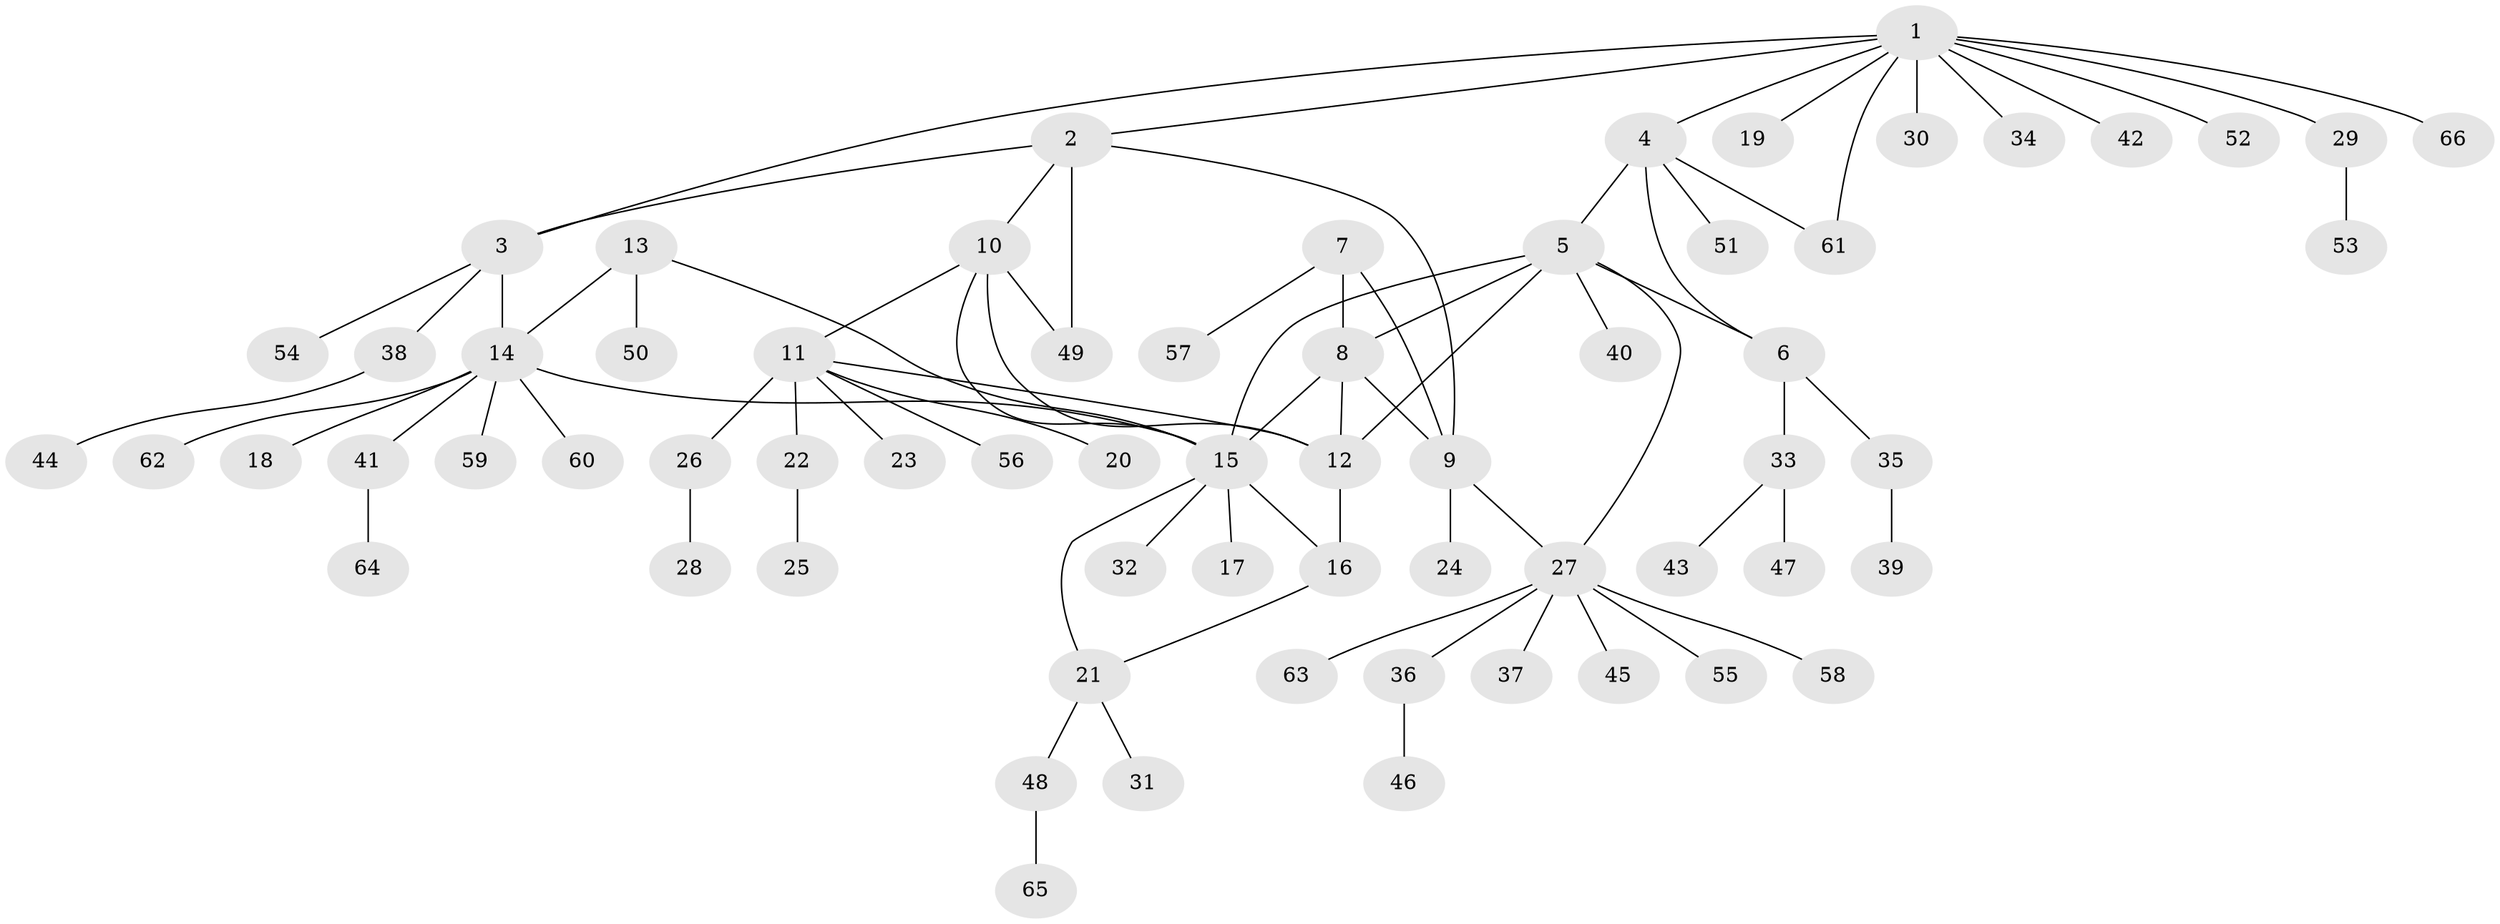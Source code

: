 // Generated by graph-tools (version 1.1) at 2025/16/03/09/25 04:16:10]
// undirected, 66 vertices, 81 edges
graph export_dot {
graph [start="1"]
  node [color=gray90,style=filled];
  1;
  2;
  3;
  4;
  5;
  6;
  7;
  8;
  9;
  10;
  11;
  12;
  13;
  14;
  15;
  16;
  17;
  18;
  19;
  20;
  21;
  22;
  23;
  24;
  25;
  26;
  27;
  28;
  29;
  30;
  31;
  32;
  33;
  34;
  35;
  36;
  37;
  38;
  39;
  40;
  41;
  42;
  43;
  44;
  45;
  46;
  47;
  48;
  49;
  50;
  51;
  52;
  53;
  54;
  55;
  56;
  57;
  58;
  59;
  60;
  61;
  62;
  63;
  64;
  65;
  66;
  1 -- 2;
  1 -- 3;
  1 -- 4;
  1 -- 19;
  1 -- 29;
  1 -- 30;
  1 -- 34;
  1 -- 42;
  1 -- 52;
  1 -- 61;
  1 -- 66;
  2 -- 3;
  2 -- 9;
  2 -- 10;
  2 -- 49;
  3 -- 14;
  3 -- 38;
  3 -- 54;
  4 -- 5;
  4 -- 6;
  4 -- 51;
  4 -- 61;
  5 -- 6;
  5 -- 8;
  5 -- 12;
  5 -- 15;
  5 -- 27;
  5 -- 40;
  6 -- 33;
  6 -- 35;
  7 -- 8;
  7 -- 9;
  7 -- 57;
  8 -- 9;
  8 -- 12;
  8 -- 15;
  9 -- 24;
  9 -- 27;
  10 -- 11;
  10 -- 12;
  10 -- 15;
  10 -- 49;
  11 -- 12;
  11 -- 20;
  11 -- 22;
  11 -- 23;
  11 -- 26;
  11 -- 56;
  12 -- 16;
  13 -- 14;
  13 -- 15;
  13 -- 50;
  14 -- 15;
  14 -- 18;
  14 -- 41;
  14 -- 59;
  14 -- 60;
  14 -- 62;
  15 -- 16;
  15 -- 17;
  15 -- 21;
  15 -- 32;
  16 -- 21;
  21 -- 31;
  21 -- 48;
  22 -- 25;
  26 -- 28;
  27 -- 36;
  27 -- 37;
  27 -- 45;
  27 -- 55;
  27 -- 58;
  27 -- 63;
  29 -- 53;
  33 -- 43;
  33 -- 47;
  35 -- 39;
  36 -- 46;
  38 -- 44;
  41 -- 64;
  48 -- 65;
}
